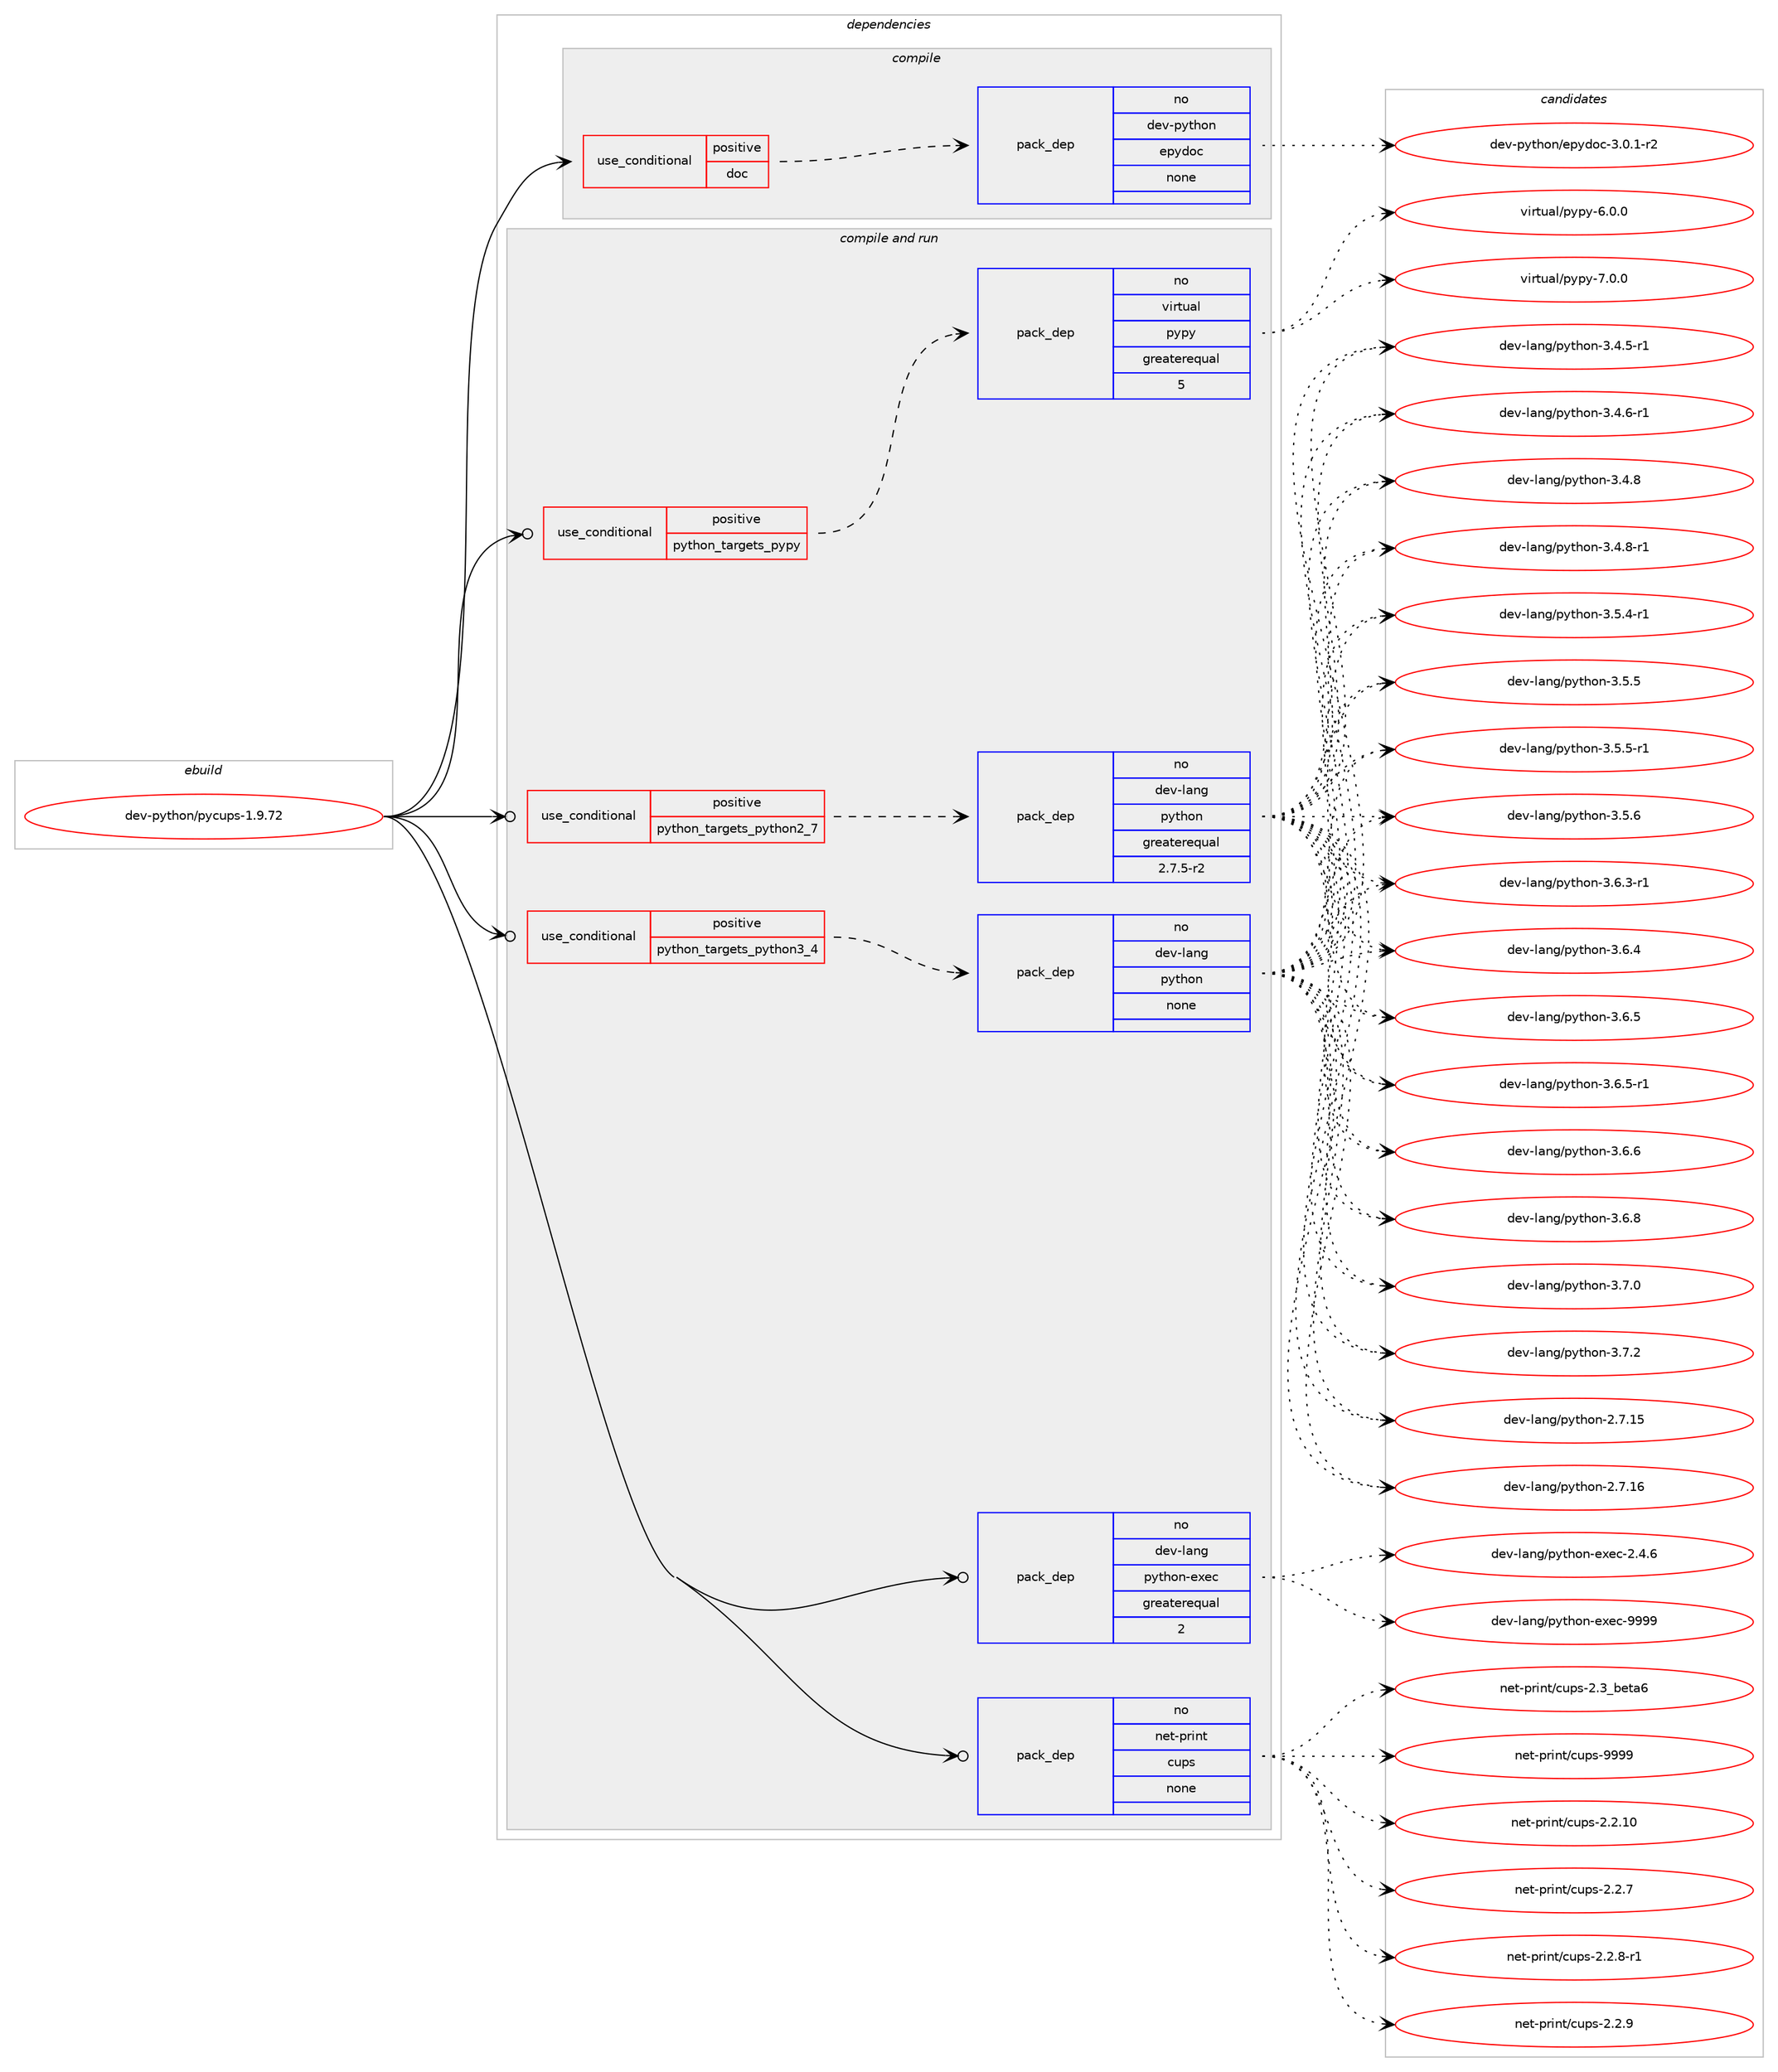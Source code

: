 digraph prolog {

# *************
# Graph options
# *************

newrank=true;
concentrate=true;
compound=true;
graph [rankdir=LR,fontname=Helvetica,fontsize=10,ranksep=1.5];#, ranksep=2.5, nodesep=0.2];
edge  [arrowhead=vee];
node  [fontname=Helvetica,fontsize=10];

# **********
# The ebuild
# **********

subgraph cluster_leftcol {
color=gray;
rank=same;
label=<<i>ebuild</i>>;
id [label="dev-python/pycups-1.9.72", color=red, width=4, href="../dev-python/pycups-1.9.72.svg"];
}

# ****************
# The dependencies
# ****************

subgraph cluster_midcol {
color=gray;
label=<<i>dependencies</i>>;
subgraph cluster_compile {
fillcolor="#eeeeee";
style=filled;
label=<<i>compile</i>>;
subgraph cond380526 {
dependency1428521 [label=<<TABLE BORDER="0" CELLBORDER="1" CELLSPACING="0" CELLPADDING="4"><TR><TD ROWSPAN="3" CELLPADDING="10">use_conditional</TD></TR><TR><TD>positive</TD></TR><TR><TD>doc</TD></TR></TABLE>>, shape=none, color=red];
subgraph pack1024681 {
dependency1428522 [label=<<TABLE BORDER="0" CELLBORDER="1" CELLSPACING="0" CELLPADDING="4" WIDTH="220"><TR><TD ROWSPAN="6" CELLPADDING="30">pack_dep</TD></TR><TR><TD WIDTH="110">no</TD></TR><TR><TD>dev-python</TD></TR><TR><TD>epydoc</TD></TR><TR><TD>none</TD></TR><TR><TD></TD></TR></TABLE>>, shape=none, color=blue];
}
dependency1428521:e -> dependency1428522:w [weight=20,style="dashed",arrowhead="vee"];
}
id:e -> dependency1428521:w [weight=20,style="solid",arrowhead="vee"];
}
subgraph cluster_compileandrun {
fillcolor="#eeeeee";
style=filled;
label=<<i>compile and run</i>>;
subgraph cond380527 {
dependency1428523 [label=<<TABLE BORDER="0" CELLBORDER="1" CELLSPACING="0" CELLPADDING="4"><TR><TD ROWSPAN="3" CELLPADDING="10">use_conditional</TD></TR><TR><TD>positive</TD></TR><TR><TD>python_targets_pypy</TD></TR></TABLE>>, shape=none, color=red];
subgraph pack1024682 {
dependency1428524 [label=<<TABLE BORDER="0" CELLBORDER="1" CELLSPACING="0" CELLPADDING="4" WIDTH="220"><TR><TD ROWSPAN="6" CELLPADDING="30">pack_dep</TD></TR><TR><TD WIDTH="110">no</TD></TR><TR><TD>virtual</TD></TR><TR><TD>pypy</TD></TR><TR><TD>greaterequal</TD></TR><TR><TD>5</TD></TR></TABLE>>, shape=none, color=blue];
}
dependency1428523:e -> dependency1428524:w [weight=20,style="dashed",arrowhead="vee"];
}
id:e -> dependency1428523:w [weight=20,style="solid",arrowhead="odotvee"];
subgraph cond380528 {
dependency1428525 [label=<<TABLE BORDER="0" CELLBORDER="1" CELLSPACING="0" CELLPADDING="4"><TR><TD ROWSPAN="3" CELLPADDING="10">use_conditional</TD></TR><TR><TD>positive</TD></TR><TR><TD>python_targets_python2_7</TD></TR></TABLE>>, shape=none, color=red];
subgraph pack1024683 {
dependency1428526 [label=<<TABLE BORDER="0" CELLBORDER="1" CELLSPACING="0" CELLPADDING="4" WIDTH="220"><TR><TD ROWSPAN="6" CELLPADDING="30">pack_dep</TD></TR><TR><TD WIDTH="110">no</TD></TR><TR><TD>dev-lang</TD></TR><TR><TD>python</TD></TR><TR><TD>greaterequal</TD></TR><TR><TD>2.7.5-r2</TD></TR></TABLE>>, shape=none, color=blue];
}
dependency1428525:e -> dependency1428526:w [weight=20,style="dashed",arrowhead="vee"];
}
id:e -> dependency1428525:w [weight=20,style="solid",arrowhead="odotvee"];
subgraph cond380529 {
dependency1428527 [label=<<TABLE BORDER="0" CELLBORDER="1" CELLSPACING="0" CELLPADDING="4"><TR><TD ROWSPAN="3" CELLPADDING="10">use_conditional</TD></TR><TR><TD>positive</TD></TR><TR><TD>python_targets_python3_4</TD></TR></TABLE>>, shape=none, color=red];
subgraph pack1024684 {
dependency1428528 [label=<<TABLE BORDER="0" CELLBORDER="1" CELLSPACING="0" CELLPADDING="4" WIDTH="220"><TR><TD ROWSPAN="6" CELLPADDING="30">pack_dep</TD></TR><TR><TD WIDTH="110">no</TD></TR><TR><TD>dev-lang</TD></TR><TR><TD>python</TD></TR><TR><TD>none</TD></TR><TR><TD></TD></TR></TABLE>>, shape=none, color=blue];
}
dependency1428527:e -> dependency1428528:w [weight=20,style="dashed",arrowhead="vee"];
}
id:e -> dependency1428527:w [weight=20,style="solid",arrowhead="odotvee"];
subgraph pack1024685 {
dependency1428529 [label=<<TABLE BORDER="0" CELLBORDER="1" CELLSPACING="0" CELLPADDING="4" WIDTH="220"><TR><TD ROWSPAN="6" CELLPADDING="30">pack_dep</TD></TR><TR><TD WIDTH="110">no</TD></TR><TR><TD>dev-lang</TD></TR><TR><TD>python-exec</TD></TR><TR><TD>greaterequal</TD></TR><TR><TD>2</TD></TR></TABLE>>, shape=none, color=blue];
}
id:e -> dependency1428529:w [weight=20,style="solid",arrowhead="odotvee"];
subgraph pack1024686 {
dependency1428530 [label=<<TABLE BORDER="0" CELLBORDER="1" CELLSPACING="0" CELLPADDING="4" WIDTH="220"><TR><TD ROWSPAN="6" CELLPADDING="30">pack_dep</TD></TR><TR><TD WIDTH="110">no</TD></TR><TR><TD>net-print</TD></TR><TR><TD>cups</TD></TR><TR><TD>none</TD></TR><TR><TD></TD></TR></TABLE>>, shape=none, color=blue];
}
id:e -> dependency1428530:w [weight=20,style="solid",arrowhead="odotvee"];
}
subgraph cluster_run {
fillcolor="#eeeeee";
style=filled;
label=<<i>run</i>>;
}
}

# **************
# The candidates
# **************

subgraph cluster_choices {
rank=same;
color=gray;
label=<<i>candidates</i>>;

subgraph choice1024681 {
color=black;
nodesep=1;
choice1001011184511212111610411111047101112121100111994551464846494511450 [label="dev-python/epydoc-3.0.1-r2", color=red, width=4,href="../dev-python/epydoc-3.0.1-r2.svg"];
dependency1428522:e -> choice1001011184511212111610411111047101112121100111994551464846494511450:w [style=dotted,weight="100"];
}
subgraph choice1024682 {
color=black;
nodesep=1;
choice1181051141161179710847112121112121455446484648 [label="virtual/pypy-6.0.0", color=red, width=4,href="../virtual/pypy-6.0.0.svg"];
choice1181051141161179710847112121112121455546484648 [label="virtual/pypy-7.0.0", color=red, width=4,href="../virtual/pypy-7.0.0.svg"];
dependency1428524:e -> choice1181051141161179710847112121112121455446484648:w [style=dotted,weight="100"];
dependency1428524:e -> choice1181051141161179710847112121112121455546484648:w [style=dotted,weight="100"];
}
subgraph choice1024683 {
color=black;
nodesep=1;
choice10010111845108971101034711212111610411111045504655464953 [label="dev-lang/python-2.7.15", color=red, width=4,href="../dev-lang/python-2.7.15.svg"];
choice10010111845108971101034711212111610411111045504655464954 [label="dev-lang/python-2.7.16", color=red, width=4,href="../dev-lang/python-2.7.16.svg"];
choice1001011184510897110103471121211161041111104551465246534511449 [label="dev-lang/python-3.4.5-r1", color=red, width=4,href="../dev-lang/python-3.4.5-r1.svg"];
choice1001011184510897110103471121211161041111104551465246544511449 [label="dev-lang/python-3.4.6-r1", color=red, width=4,href="../dev-lang/python-3.4.6-r1.svg"];
choice100101118451089711010347112121116104111110455146524656 [label="dev-lang/python-3.4.8", color=red, width=4,href="../dev-lang/python-3.4.8.svg"];
choice1001011184510897110103471121211161041111104551465246564511449 [label="dev-lang/python-3.4.8-r1", color=red, width=4,href="../dev-lang/python-3.4.8-r1.svg"];
choice1001011184510897110103471121211161041111104551465346524511449 [label="dev-lang/python-3.5.4-r1", color=red, width=4,href="../dev-lang/python-3.5.4-r1.svg"];
choice100101118451089711010347112121116104111110455146534653 [label="dev-lang/python-3.5.5", color=red, width=4,href="../dev-lang/python-3.5.5.svg"];
choice1001011184510897110103471121211161041111104551465346534511449 [label="dev-lang/python-3.5.5-r1", color=red, width=4,href="../dev-lang/python-3.5.5-r1.svg"];
choice100101118451089711010347112121116104111110455146534654 [label="dev-lang/python-3.5.6", color=red, width=4,href="../dev-lang/python-3.5.6.svg"];
choice1001011184510897110103471121211161041111104551465446514511449 [label="dev-lang/python-3.6.3-r1", color=red, width=4,href="../dev-lang/python-3.6.3-r1.svg"];
choice100101118451089711010347112121116104111110455146544652 [label="dev-lang/python-3.6.4", color=red, width=4,href="../dev-lang/python-3.6.4.svg"];
choice100101118451089711010347112121116104111110455146544653 [label="dev-lang/python-3.6.5", color=red, width=4,href="../dev-lang/python-3.6.5.svg"];
choice1001011184510897110103471121211161041111104551465446534511449 [label="dev-lang/python-3.6.5-r1", color=red, width=4,href="../dev-lang/python-3.6.5-r1.svg"];
choice100101118451089711010347112121116104111110455146544654 [label="dev-lang/python-3.6.6", color=red, width=4,href="../dev-lang/python-3.6.6.svg"];
choice100101118451089711010347112121116104111110455146544656 [label="dev-lang/python-3.6.8", color=red, width=4,href="../dev-lang/python-3.6.8.svg"];
choice100101118451089711010347112121116104111110455146554648 [label="dev-lang/python-3.7.0", color=red, width=4,href="../dev-lang/python-3.7.0.svg"];
choice100101118451089711010347112121116104111110455146554650 [label="dev-lang/python-3.7.2", color=red, width=4,href="../dev-lang/python-3.7.2.svg"];
dependency1428526:e -> choice10010111845108971101034711212111610411111045504655464953:w [style=dotted,weight="100"];
dependency1428526:e -> choice10010111845108971101034711212111610411111045504655464954:w [style=dotted,weight="100"];
dependency1428526:e -> choice1001011184510897110103471121211161041111104551465246534511449:w [style=dotted,weight="100"];
dependency1428526:e -> choice1001011184510897110103471121211161041111104551465246544511449:w [style=dotted,weight="100"];
dependency1428526:e -> choice100101118451089711010347112121116104111110455146524656:w [style=dotted,weight="100"];
dependency1428526:e -> choice1001011184510897110103471121211161041111104551465246564511449:w [style=dotted,weight="100"];
dependency1428526:e -> choice1001011184510897110103471121211161041111104551465346524511449:w [style=dotted,weight="100"];
dependency1428526:e -> choice100101118451089711010347112121116104111110455146534653:w [style=dotted,weight="100"];
dependency1428526:e -> choice1001011184510897110103471121211161041111104551465346534511449:w [style=dotted,weight="100"];
dependency1428526:e -> choice100101118451089711010347112121116104111110455146534654:w [style=dotted,weight="100"];
dependency1428526:e -> choice1001011184510897110103471121211161041111104551465446514511449:w [style=dotted,weight="100"];
dependency1428526:e -> choice100101118451089711010347112121116104111110455146544652:w [style=dotted,weight="100"];
dependency1428526:e -> choice100101118451089711010347112121116104111110455146544653:w [style=dotted,weight="100"];
dependency1428526:e -> choice1001011184510897110103471121211161041111104551465446534511449:w [style=dotted,weight="100"];
dependency1428526:e -> choice100101118451089711010347112121116104111110455146544654:w [style=dotted,weight="100"];
dependency1428526:e -> choice100101118451089711010347112121116104111110455146544656:w [style=dotted,weight="100"];
dependency1428526:e -> choice100101118451089711010347112121116104111110455146554648:w [style=dotted,weight="100"];
dependency1428526:e -> choice100101118451089711010347112121116104111110455146554650:w [style=dotted,weight="100"];
}
subgraph choice1024684 {
color=black;
nodesep=1;
choice10010111845108971101034711212111610411111045504655464953 [label="dev-lang/python-2.7.15", color=red, width=4,href="../dev-lang/python-2.7.15.svg"];
choice10010111845108971101034711212111610411111045504655464954 [label="dev-lang/python-2.7.16", color=red, width=4,href="../dev-lang/python-2.7.16.svg"];
choice1001011184510897110103471121211161041111104551465246534511449 [label="dev-lang/python-3.4.5-r1", color=red, width=4,href="../dev-lang/python-3.4.5-r1.svg"];
choice1001011184510897110103471121211161041111104551465246544511449 [label="dev-lang/python-3.4.6-r1", color=red, width=4,href="../dev-lang/python-3.4.6-r1.svg"];
choice100101118451089711010347112121116104111110455146524656 [label="dev-lang/python-3.4.8", color=red, width=4,href="../dev-lang/python-3.4.8.svg"];
choice1001011184510897110103471121211161041111104551465246564511449 [label="dev-lang/python-3.4.8-r1", color=red, width=4,href="../dev-lang/python-3.4.8-r1.svg"];
choice1001011184510897110103471121211161041111104551465346524511449 [label="dev-lang/python-3.5.4-r1", color=red, width=4,href="../dev-lang/python-3.5.4-r1.svg"];
choice100101118451089711010347112121116104111110455146534653 [label="dev-lang/python-3.5.5", color=red, width=4,href="../dev-lang/python-3.5.5.svg"];
choice1001011184510897110103471121211161041111104551465346534511449 [label="dev-lang/python-3.5.5-r1", color=red, width=4,href="../dev-lang/python-3.5.5-r1.svg"];
choice100101118451089711010347112121116104111110455146534654 [label="dev-lang/python-3.5.6", color=red, width=4,href="../dev-lang/python-3.5.6.svg"];
choice1001011184510897110103471121211161041111104551465446514511449 [label="dev-lang/python-3.6.3-r1", color=red, width=4,href="../dev-lang/python-3.6.3-r1.svg"];
choice100101118451089711010347112121116104111110455146544652 [label="dev-lang/python-3.6.4", color=red, width=4,href="../dev-lang/python-3.6.4.svg"];
choice100101118451089711010347112121116104111110455146544653 [label="dev-lang/python-3.6.5", color=red, width=4,href="../dev-lang/python-3.6.5.svg"];
choice1001011184510897110103471121211161041111104551465446534511449 [label="dev-lang/python-3.6.5-r1", color=red, width=4,href="../dev-lang/python-3.6.5-r1.svg"];
choice100101118451089711010347112121116104111110455146544654 [label="dev-lang/python-3.6.6", color=red, width=4,href="../dev-lang/python-3.6.6.svg"];
choice100101118451089711010347112121116104111110455146544656 [label="dev-lang/python-3.6.8", color=red, width=4,href="../dev-lang/python-3.6.8.svg"];
choice100101118451089711010347112121116104111110455146554648 [label="dev-lang/python-3.7.0", color=red, width=4,href="../dev-lang/python-3.7.0.svg"];
choice100101118451089711010347112121116104111110455146554650 [label="dev-lang/python-3.7.2", color=red, width=4,href="../dev-lang/python-3.7.2.svg"];
dependency1428528:e -> choice10010111845108971101034711212111610411111045504655464953:w [style=dotted,weight="100"];
dependency1428528:e -> choice10010111845108971101034711212111610411111045504655464954:w [style=dotted,weight="100"];
dependency1428528:e -> choice1001011184510897110103471121211161041111104551465246534511449:w [style=dotted,weight="100"];
dependency1428528:e -> choice1001011184510897110103471121211161041111104551465246544511449:w [style=dotted,weight="100"];
dependency1428528:e -> choice100101118451089711010347112121116104111110455146524656:w [style=dotted,weight="100"];
dependency1428528:e -> choice1001011184510897110103471121211161041111104551465246564511449:w [style=dotted,weight="100"];
dependency1428528:e -> choice1001011184510897110103471121211161041111104551465346524511449:w [style=dotted,weight="100"];
dependency1428528:e -> choice100101118451089711010347112121116104111110455146534653:w [style=dotted,weight="100"];
dependency1428528:e -> choice1001011184510897110103471121211161041111104551465346534511449:w [style=dotted,weight="100"];
dependency1428528:e -> choice100101118451089711010347112121116104111110455146534654:w [style=dotted,weight="100"];
dependency1428528:e -> choice1001011184510897110103471121211161041111104551465446514511449:w [style=dotted,weight="100"];
dependency1428528:e -> choice100101118451089711010347112121116104111110455146544652:w [style=dotted,weight="100"];
dependency1428528:e -> choice100101118451089711010347112121116104111110455146544653:w [style=dotted,weight="100"];
dependency1428528:e -> choice1001011184510897110103471121211161041111104551465446534511449:w [style=dotted,weight="100"];
dependency1428528:e -> choice100101118451089711010347112121116104111110455146544654:w [style=dotted,weight="100"];
dependency1428528:e -> choice100101118451089711010347112121116104111110455146544656:w [style=dotted,weight="100"];
dependency1428528:e -> choice100101118451089711010347112121116104111110455146554648:w [style=dotted,weight="100"];
dependency1428528:e -> choice100101118451089711010347112121116104111110455146554650:w [style=dotted,weight="100"];
}
subgraph choice1024685 {
color=black;
nodesep=1;
choice1001011184510897110103471121211161041111104510112010199455046524654 [label="dev-lang/python-exec-2.4.6", color=red, width=4,href="../dev-lang/python-exec-2.4.6.svg"];
choice10010111845108971101034711212111610411111045101120101994557575757 [label="dev-lang/python-exec-9999", color=red, width=4,href="../dev-lang/python-exec-9999.svg"];
dependency1428529:e -> choice1001011184510897110103471121211161041111104510112010199455046524654:w [style=dotted,weight="100"];
dependency1428529:e -> choice10010111845108971101034711212111610411111045101120101994557575757:w [style=dotted,weight="100"];
}
subgraph choice1024686 {
color=black;
nodesep=1;
choice11010111645112114105110116479911711211545504650464948 [label="net-print/cups-2.2.10", color=red, width=4,href="../net-print/cups-2.2.10.svg"];
choice110101116451121141051101164799117112115455046504655 [label="net-print/cups-2.2.7", color=red, width=4,href="../net-print/cups-2.2.7.svg"];
choice1101011164511211410511011647991171121154550465046564511449 [label="net-print/cups-2.2.8-r1", color=red, width=4,href="../net-print/cups-2.2.8-r1.svg"];
choice110101116451121141051101164799117112115455046504657 [label="net-print/cups-2.2.9", color=red, width=4,href="../net-print/cups-2.2.9.svg"];
choice1101011164511211410511011647991171121154550465195981011169754 [label="net-print/cups-2.3_beta6", color=red, width=4,href="../net-print/cups-2.3_beta6.svg"];
choice1101011164511211410511011647991171121154557575757 [label="net-print/cups-9999", color=red, width=4,href="../net-print/cups-9999.svg"];
dependency1428530:e -> choice11010111645112114105110116479911711211545504650464948:w [style=dotted,weight="100"];
dependency1428530:e -> choice110101116451121141051101164799117112115455046504655:w [style=dotted,weight="100"];
dependency1428530:e -> choice1101011164511211410511011647991171121154550465046564511449:w [style=dotted,weight="100"];
dependency1428530:e -> choice110101116451121141051101164799117112115455046504657:w [style=dotted,weight="100"];
dependency1428530:e -> choice1101011164511211410511011647991171121154550465195981011169754:w [style=dotted,weight="100"];
dependency1428530:e -> choice1101011164511211410511011647991171121154557575757:w [style=dotted,weight="100"];
}
}

}
